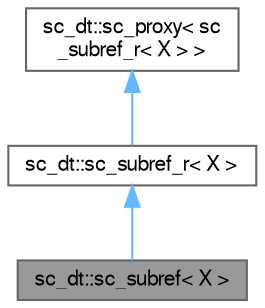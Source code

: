 digraph "sc_dt::sc_subref&lt; X &gt;"
{
 // LATEX_PDF_SIZE
  bgcolor="transparent";
  edge [fontname=FreeSans,fontsize=10,labelfontname=FreeSans,labelfontsize=10];
  node [fontname=FreeSans,fontsize=10,shape=box,height=0.2,width=0.4];
  Node1 [id="Node000001",label="sc_dt::sc_subref\< X \>",height=0.2,width=0.4,color="gray40", fillcolor="grey60", style="filled", fontcolor="black",tooltip=" "];
  Node2 -> Node1 [id="edge1_Node000001_Node000002",dir="back",color="steelblue1",style="solid",tooltip=" "];
  Node2 [id="Node000002",label="sc_dt::sc_subref_r\< X \>",height=0.2,width=0.4,color="gray40", fillcolor="white", style="filled",URL="$a01577.html",tooltip=" "];
  Node3 -> Node2 [id="edge2_Node000002_Node000003",dir="back",color="steelblue1",style="solid",tooltip=" "];
  Node3 [id="Node000003",label="sc_dt::sc_proxy\< sc\l_subref_r\< X \> \>",height=0.2,width=0.4,color="gray40", fillcolor="white", style="filled",URL="$a01625.html",tooltip=" "];
}
